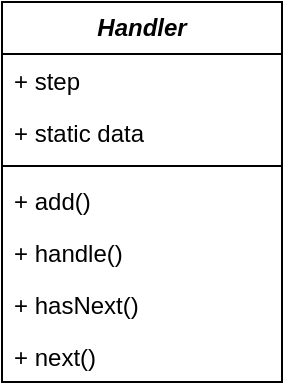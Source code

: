 <mxfile version="21.6.8" type="github">
  <diagram name="Page-1" id="rLhutt1Bn5XuG1KHNgAZ">
    <mxGraphModel dx="926" dy="423" grid="1" gridSize="10" guides="1" tooltips="1" connect="1" arrows="1" fold="1" page="1" pageScale="1" pageWidth="3840" pageHeight="2400" math="0" shadow="0">
      <root>
        <mxCell id="0" />
        <mxCell id="1" parent="0" />
        <mxCell id="G5LJ6GWsRmSAzuhranLF-1" value="&lt;b&gt;&lt;i&gt;Handler&lt;/i&gt;&lt;/b&gt;" style="swimlane;fontStyle=0;childLayout=stackLayout;horizontal=1;startSize=26;fillColor=none;horizontalStack=0;resizeParent=1;resizeParentMax=0;resizeLast=0;collapsible=1;marginBottom=0;whiteSpace=wrap;html=1;" vertex="1" parent="1">
          <mxGeometry x="410" y="210" width="140" height="190" as="geometry" />
        </mxCell>
        <mxCell id="G5LJ6GWsRmSAzuhranLF-2" value="+ step" style="text;strokeColor=none;fillColor=none;align=left;verticalAlign=top;spacingLeft=4;spacingRight=4;overflow=hidden;rotatable=0;points=[[0,0.5],[1,0.5]];portConstraint=eastwest;whiteSpace=wrap;html=1;" vertex="1" parent="G5LJ6GWsRmSAzuhranLF-1">
          <mxGeometry y="26" width="140" height="26" as="geometry" />
        </mxCell>
        <mxCell id="G5LJ6GWsRmSAzuhranLF-3" value="+ static data" style="text;strokeColor=none;fillColor=none;align=left;verticalAlign=top;spacingLeft=4;spacingRight=4;overflow=hidden;rotatable=0;points=[[0,0.5],[1,0.5]];portConstraint=eastwest;whiteSpace=wrap;html=1;" vertex="1" parent="G5LJ6GWsRmSAzuhranLF-1">
          <mxGeometry y="52" width="140" height="26" as="geometry" />
        </mxCell>
        <mxCell id="G5LJ6GWsRmSAzuhranLF-5" value="" style="line;strokeWidth=1;fillColor=none;align=left;verticalAlign=middle;spacingTop=-1;spacingLeft=3;spacingRight=3;rotatable=0;labelPosition=right;points=[];portConstraint=eastwest;strokeColor=inherit;" vertex="1" parent="G5LJ6GWsRmSAzuhranLF-1">
          <mxGeometry y="78" width="140" height="8" as="geometry" />
        </mxCell>
        <mxCell id="G5LJ6GWsRmSAzuhranLF-4" value="+ add()" style="text;strokeColor=none;fillColor=none;align=left;verticalAlign=top;spacingLeft=4;spacingRight=4;overflow=hidden;rotatable=0;points=[[0,0.5],[1,0.5]];portConstraint=eastwest;whiteSpace=wrap;html=1;" vertex="1" parent="G5LJ6GWsRmSAzuhranLF-1">
          <mxGeometry y="86" width="140" height="26" as="geometry" />
        </mxCell>
        <mxCell id="G5LJ6GWsRmSAzuhranLF-6" value="+ handle()" style="text;strokeColor=none;fillColor=none;align=left;verticalAlign=top;spacingLeft=4;spacingRight=4;overflow=hidden;rotatable=0;points=[[0,0.5],[1,0.5]];portConstraint=eastwest;whiteSpace=wrap;html=1;" vertex="1" parent="G5LJ6GWsRmSAzuhranLF-1">
          <mxGeometry y="112" width="140" height="26" as="geometry" />
        </mxCell>
        <mxCell id="G5LJ6GWsRmSAzuhranLF-7" value="+ hasNext()" style="text;strokeColor=none;fillColor=none;align=left;verticalAlign=top;spacingLeft=4;spacingRight=4;overflow=hidden;rotatable=0;points=[[0,0.5],[1,0.5]];portConstraint=eastwest;whiteSpace=wrap;html=1;" vertex="1" parent="G5LJ6GWsRmSAzuhranLF-1">
          <mxGeometry y="138" width="140" height="26" as="geometry" />
        </mxCell>
        <mxCell id="G5LJ6GWsRmSAzuhranLF-8" value="+ next()" style="text;strokeColor=none;fillColor=none;align=left;verticalAlign=top;spacingLeft=4;spacingRight=4;overflow=hidden;rotatable=0;points=[[0,0.5],[1,0.5]];portConstraint=eastwest;whiteSpace=wrap;html=1;" vertex="1" parent="G5LJ6GWsRmSAzuhranLF-1">
          <mxGeometry y="164" width="140" height="26" as="geometry" />
        </mxCell>
      </root>
    </mxGraphModel>
  </diagram>
</mxfile>
